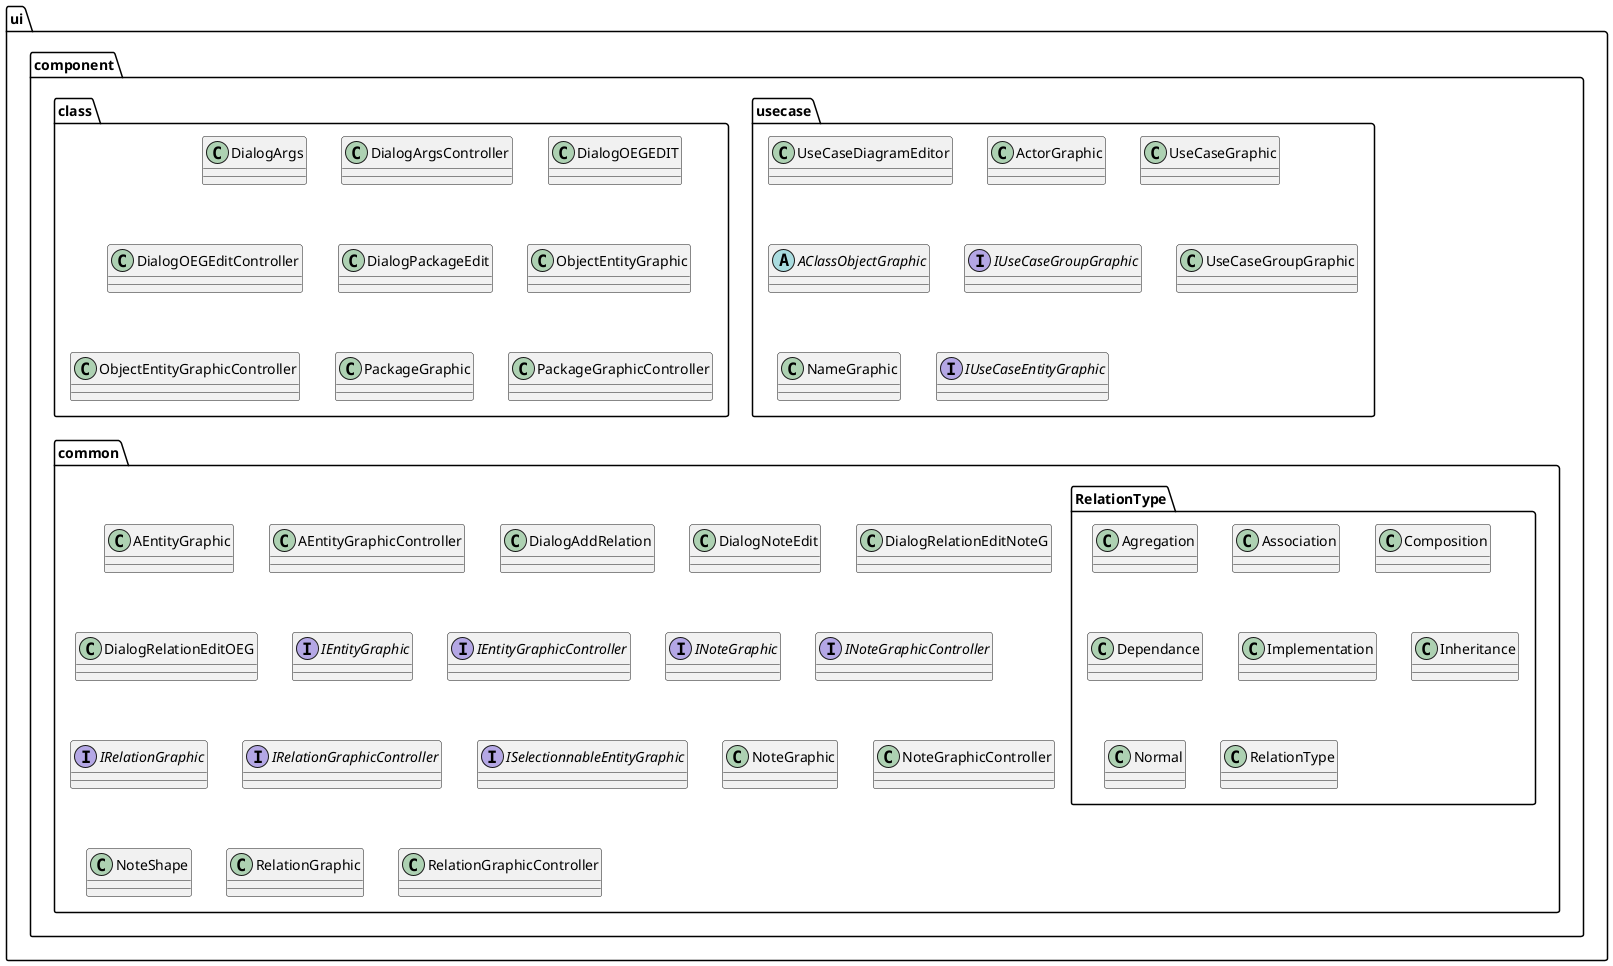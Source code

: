 @startuml

package ui.component {
    package usecase {
        class UseCaseDiagramEditor

        class ActorGraphic
        class UseCaseGraphic
        abstract AClassObjectGraphic

        interface IUseCaseGroupGraphic
        class UseCaseGroupGraphic

        class NameGraphic
        class NameGraphic

        interface IUseCaseEntityGraphic
    } 
    
    package class {
       
        
        class DialogArgs
        class DialogArgsController
        class DialogOEGEDIT
        class DialogOEGEditController
        class DialogPackageEdit
        class ObjectEntityGraphic
        class ObjectEntityGraphicController
        class PackageGraphic
        class PackageGraphicController
        
    }
    package common {
        package RelationType {
            class Agregation
            class Association
            class Composition
            class Dependance
            class Implementation
            class Inheritance
            class Normal
            class RelationType
            
        }
       class AEntityGraphic
       class AEntityGraphicController
       class DialogAddRelation
       class DialogNoteEdit
       class DialogRelationEditNoteG
       class DialogRelationEditOEG
       interface IEntityGraphic
       interface IEntityGraphicController
       interface INoteGraphic
       interface INoteGraphicController
       interface IRelationGraphic
       interface IRelationGraphicController
       interface ISelectionnableEntityGraphic
       class NoteGraphic
       class NoteGraphicController
       class NoteShape
       class RelationGraphic
       class RelationGraphicController
    }
}






@enduml
